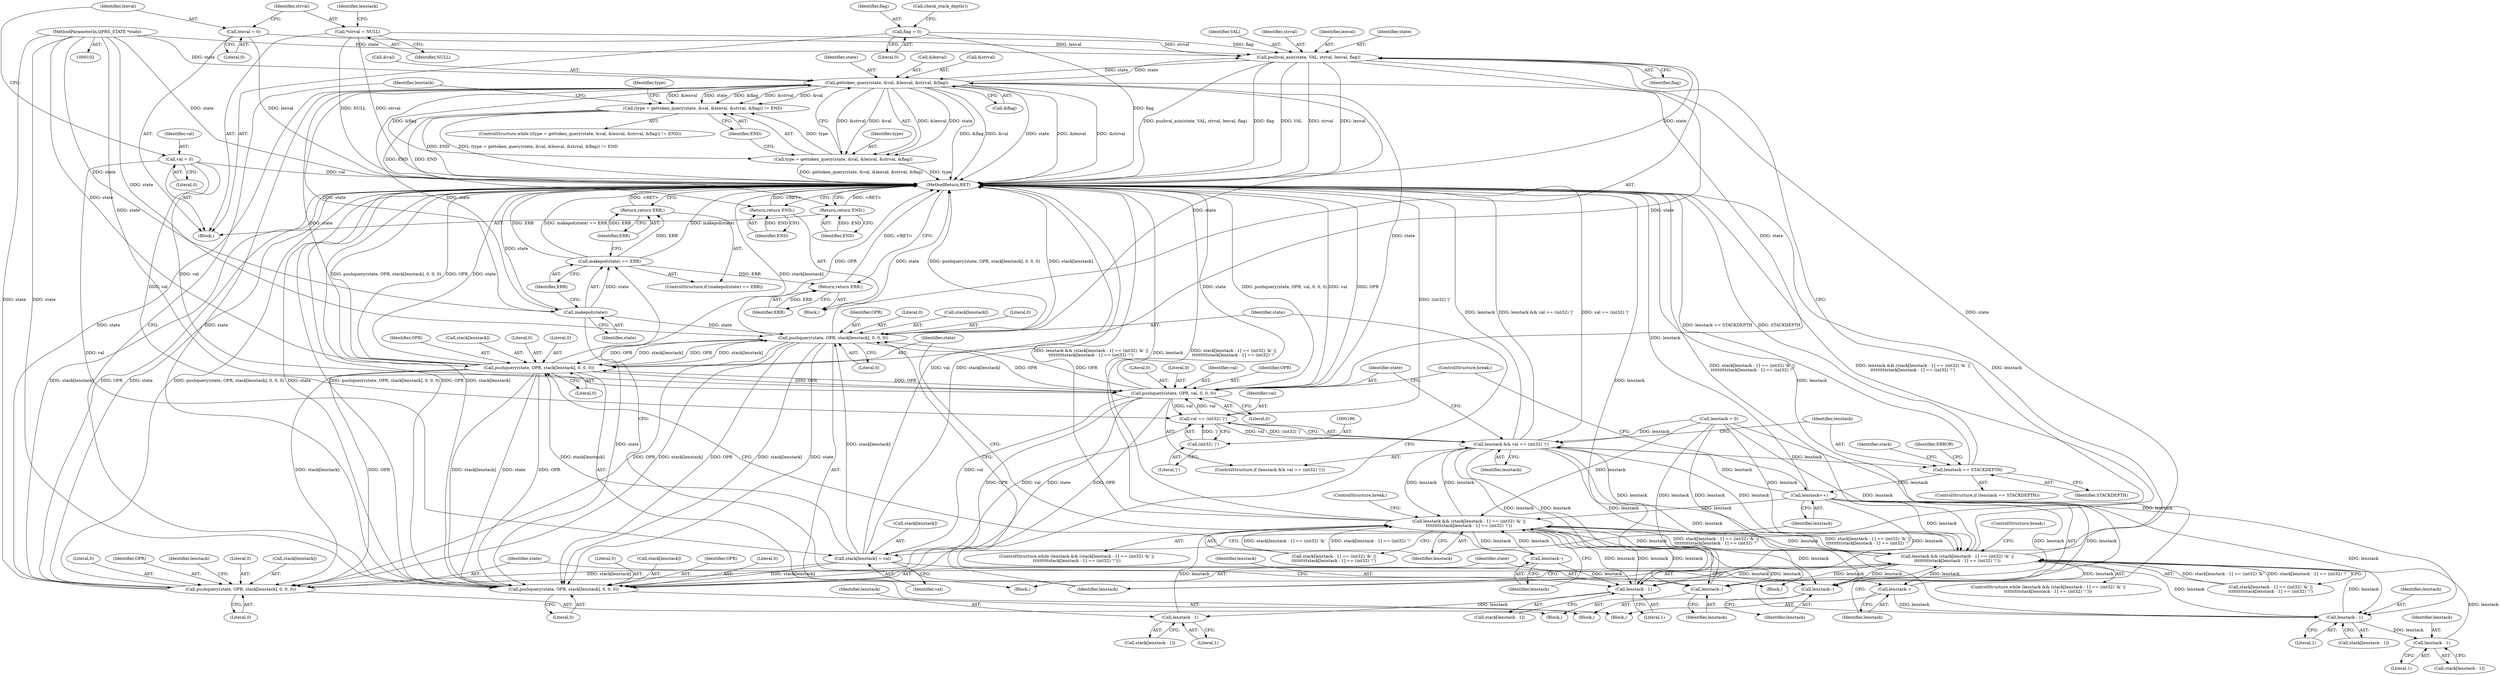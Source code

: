 digraph "0_postgres_31400a673325147e1205326008e32135a78b4d8a_10@pointer" {
"1000148" [label="(Call,pushval_asis(state, VAL, strval, lenval, flag))"];
"1000132" [label="(Call,gettoken_query(state, &val, &lenval, &strval, &flag))"];
"1000225" [label="(Call,makepol(state))"];
"1000103" [label="(MethodParameterIn,QPRS_STATE *state)"];
"1000179" [label="(Call,pushquery(state, OPR, stack[lenstack], 0, 0, 0))"];
"1000148" [label="(Call,pushval_asis(state, VAL, strval, lenval, flag))"];
"1000115" [label="(Call,*strval = NULL)"];
"1000111" [label="(Call,lenval = 0)"];
"1000124" [label="(Call,flag = 0)"];
"1000198" [label="(Call,pushquery(state, OPR, val, 0, 0, 0))"];
"1000255" [label="(Call,pushquery(state, OPR, stack[lenstack], 0, 0, 0))"];
"1000214" [label="(Call,stack[lenstack] = val)"];
"1000106" [label="(Call,val = 0)"];
"1000193" [label="(Call,val == (int32) '|')"];
"1000195" [label="(Call,(int32) '|')"];
"1000129" [label="(Call,(type = gettoken_query(state, &val, &lenval, &strval, &flag)) != END)"];
"1000280" [label="(Return,return END;)"];
"1000308" [label="(Return,return END;)"];
"1000130" [label="(Call,type = gettoken_query(state, &val, &lenval, &strval, &flag))"];
"1000191" [label="(Call,lenstack && val == (int32) '|')"];
"1000155" [label="(Call,lenstack && (stack[lenstack - 1] == (int32) '&' ||\n\t\t\t\t\t\t\t\t\tstack[lenstack - 1] == (int32) '!'))"];
"1000161" [label="(Call,lenstack - 1)"];
"1000170" [label="(Call,lenstack - 1)"];
"1000177" [label="(Call,lenstack--)"];
"1000231" [label="(Call,lenstack && (stack[lenstack - 1] == (int32) '&' ||\n\t\t\t\t\t\t\t\t\tstack[lenstack - 1] == (int32) '!'))"];
"1000237" [label="(Call,lenstack - 1)"];
"1000246" [label="(Call,lenstack - 1)"];
"1000253" [label="(Call,lenstack--)"];
"1000269" [label="(Call,lenstack--)"];
"1000297" [label="(Call,lenstack--)"];
"1000208" [label="(Call,lenstack == STACKDEPTH)"];
"1000219" [label="(Call,lenstack++)"];
"1000271" [label="(Call,pushquery(state, OPR, stack[lenstack], 0, 0, 0))"];
"1000299" [label="(Call,pushquery(state, OPR, stack[lenstack], 0, 0, 0))"];
"1000224" [label="(Call,makepol(state) == ERR)"];
"1000228" [label="(Return,return ERR;)"];
"1000292" [label="(Return,return ERR;)"];
"1000203" [label="(Literal,0)"];
"1000246" [label="(Call,lenstack - 1)"];
"1000248" [label="(Literal,1)"];
"1000142" [label="(Identifier,END)"];
"1000232" [label="(Identifier,lenstack)"];
"1000296" [label="(Block,)"];
"1000292" [label="(Return,return ERR;)"];
"1000257" [label="(Identifier,OPR)"];
"1000127" [label="(Call,check_stack_depth())"];
"1000298" [label="(Identifier,lenstack)"];
"1000145" [label="(Identifier,type)"];
"1000252" [label="(Block,)"];
"1000157" [label="(Call,stack[lenstack - 1] == (int32) '&' ||\n\t\t\t\t\t\t\t\t\tstack[lenstack - 1] == (int32) '!')"];
"1000262" [label="(Literal,0)"];
"1000126" [label="(Literal,0)"];
"1000204" [label="(Literal,0)"];
"1000192" [label="(Identifier,lenstack)"];
"1000194" [label="(Identifier,val)"];
"1000131" [label="(Identifier,type)"];
"1000215" [label="(Call,stack[lenstack])"];
"1000280" [label="(Return,return END;)"];
"1000309" [label="(Identifier,END)"];
"1000129" [label="(Call,(type = gettoken_query(state, &val, &lenval, &strval, &flag)) != END)"];
"1000263" [label="(Literal,0)"];
"1000163" [label="(Literal,1)"];
"1000170" [label="(Call,lenstack - 1)"];
"1000224" [label="(Call,makepol(state) == ERR)"];
"1000195" [label="(Call,(int32) '|')"];
"1000271" [label="(Call,pushquery(state, OPR, stack[lenstack], 0, 0, 0))"];
"1000140" [label="(Call,&flag)"];
"1000156" [label="(Identifier,lenstack)"];
"1000269" [label="(Call,lenstack--)"];
"1000268" [label="(Block,)"];
"1000295" [label="(Identifier,lenstack)"];
"1000136" [label="(Call,&lenval)"];
"1000155" [label="(Call,lenstack && (stack[lenstack - 1] == (int32) '&' ||\n\t\t\t\t\t\t\t\t\tstack[lenstack - 1] == (int32) '!'))"];
"1000103" [label="(MethodParameterIn,QPRS_STATE *state)"];
"1000176" [label="(Block,)"];
"1000223" [label="(ControlStructure,if (makepol(state) == ERR))"];
"1000255" [label="(Call,pushquery(state, OPR, stack[lenstack], 0, 0, 0))"];
"1000206" [label="(Block,)"];
"1000300" [label="(Identifier,state)"];
"1000108" [label="(Literal,0)"];
"1000207" [label="(ControlStructure,if (lenstack == STACKDEPTH))"];
"1000111" [label="(Call,lenval = 0)"];
"1000180" [label="(Identifier,state)"];
"1000149" [label="(Identifier,state)"];
"1000225" [label="(Call,makepol(state))"];
"1000138" [label="(Call,&strval)"];
"1000235" [label="(Call,stack[lenstack - 1])"];
"1000277" [label="(Literal,0)"];
"1000244" [label="(Call,stack[lenstack - 1])"];
"1000305" [label="(Literal,0)"];
"1000125" [label="(Identifier,flag)"];
"1000237" [label="(Call,lenstack - 1)"];
"1000153" [label="(Identifier,flag)"];
"1000221" [label="(ControlStructure,break;)"];
"1000279" [label="(Literal,0)"];
"1000150" [label="(Identifier,VAL)"];
"1000179" [label="(Call,pushquery(state, OPR, stack[lenstack], 0, 0, 0))"];
"1000199" [label="(Identifier,state)"];
"1000273" [label="(Identifier,OPR)"];
"1000230" [label="(ControlStructure,while (lenstack && (stack[lenstack - 1] == (int32) '&' ||\n\t\t\t\t\t\t\t\t\tstack[lenstack - 1] == (int32) '!')))"];
"1000124" [label="(Call,flag = 0)"];
"1000177" [label="(Call,lenstack--)"];
"1000310" [label="(MethodReturn,RET)"];
"1000307" [label="(Literal,0)"];
"1000113" [label="(Literal,0)"];
"1000220" [label="(Identifier,lenstack)"];
"1000115" [label="(Call,*strval = NULL)"];
"1000181" [label="(Identifier,OPR)"];
"1000299" [label="(Call,pushquery(state, OPR, stack[lenstack], 0, 0, 0))"];
"1000302" [label="(Call,stack[lenstack])"];
"1000154" [label="(ControlStructure,while (lenstack && (stack[lenstack - 1] == (int32) '&' ||\n\t\t\t\t\t\t\t\t\tstack[lenstack - 1] == (int32) '!')))"];
"1000226" [label="(Identifier,state)"];
"1000267" [label="(Identifier,lenstack)"];
"1000218" [label="(Identifier,val)"];
"1000270" [label="(Identifier,lenstack)"];
"1000191" [label="(Call,lenstack && val == (int32) '|')"];
"1000239" [label="(Literal,1)"];
"1000210" [label="(Identifier,STACKDEPTH)"];
"1000134" [label="(Call,&val)"];
"1000219" [label="(Call,lenstack++)"];
"1000202" [label="(Literal,0)"];
"1000151" [label="(Identifier,strval)"];
"1000148" [label="(Call,pushval_asis(state, VAL, strval, lenval, flag))"];
"1000297" [label="(Call,lenstack--)"];
"1000116" [label="(Identifier,strval)"];
"1000229" [label="(Identifier,ERR)"];
"1000198" [label="(Call,pushquery(state, OPR, val, 0, 0, 0))"];
"1000301" [label="(Identifier,OPR)"];
"1000256" [label="(Identifier,state)"];
"1000231" [label="(Call,lenstack && (stack[lenstack - 1] == (int32) '&' ||\n\t\t\t\t\t\t\t\t\tstack[lenstack - 1] == (int32) '!'))"];
"1000146" [label="(Block,)"];
"1000208" [label="(Call,lenstack == STACKDEPTH)"];
"1000254" [label="(Identifier,lenstack)"];
"1000117" [label="(Identifier,NULL)"];
"1000104" [label="(Block,)"];
"1000182" [label="(Call,stack[lenstack])"];
"1000306" [label="(Literal,0)"];
"1000209" [label="(Identifier,lenstack)"];
"1000121" [label="(Identifier,lenstack)"];
"1000238" [label="(Identifier,lenstack)"];
"1000152" [label="(Identifier,lenval)"];
"1000193" [label="(Call,val == (int32) '|')"];
"1000186" [label="(Literal,0)"];
"1000120" [label="(Call,lenstack = 0)"];
"1000197" [label="(Literal,'|')"];
"1000264" [label="(ControlStructure,break;)"];
"1000178" [label="(Identifier,lenstack)"];
"1000190" [label="(ControlStructure,if (lenstack && val == (int32) '|'))"];
"1000258" [label="(Call,stack[lenstack])"];
"1000278" [label="(Literal,0)"];
"1000216" [label="(Identifier,stack)"];
"1000233" [label="(Call,stack[lenstack - 1] == (int32) '&' ||\n\t\t\t\t\t\t\t\t\tstack[lenstack - 1] == (int32) '!')"];
"1000130" [label="(Call,type = gettoken_query(state, &val, &lenval, &strval, &flag))"];
"1000161" [label="(Call,lenstack - 1)"];
"1000133" [label="(Identifier,state)"];
"1000159" [label="(Call,stack[lenstack - 1])"];
"1000162" [label="(Identifier,lenstack)"];
"1000185" [label="(Literal,0)"];
"1000172" [label="(Literal,1)"];
"1000132" [label="(Call,gettoken_query(state, &val, &lenval, &strval, &flag))"];
"1000201" [label="(Identifier,val)"];
"1000200" [label="(Identifier,OPR)"];
"1000106" [label="(Call,val = 0)"];
"1000274" [label="(Call,stack[lenstack])"];
"1000227" [label="(Identifier,ERR)"];
"1000112" [label="(Identifier,lenval)"];
"1000293" [label="(Identifier,ERR)"];
"1000228" [label="(Return,return ERR;)"];
"1000212" [label="(Identifier,ERROR)"];
"1000308" [label="(Return,return END;)"];
"1000107" [label="(Identifier,val)"];
"1000128" [label="(ControlStructure,while ((type = gettoken_query(state, &val, &lenval, &strval, &flag)) != END))"];
"1000253" [label="(Call,lenstack--)"];
"1000168" [label="(Call,stack[lenstack - 1])"];
"1000261" [label="(Literal,0)"];
"1000188" [label="(ControlStructure,break;)"];
"1000272" [label="(Identifier,state)"];
"1000247" [label="(Identifier,lenstack)"];
"1000214" [label="(Call,stack[lenstack] = val)"];
"1000187" [label="(Literal,0)"];
"1000171" [label="(Identifier,lenstack)"];
"1000281" [label="(Identifier,END)"];
"1000148" -> "1000146"  [label="AST: "];
"1000148" -> "1000153"  [label="CFG: "];
"1000149" -> "1000148"  [label="AST: "];
"1000150" -> "1000148"  [label="AST: "];
"1000151" -> "1000148"  [label="AST: "];
"1000152" -> "1000148"  [label="AST: "];
"1000153" -> "1000148"  [label="AST: "];
"1000156" -> "1000148"  [label="CFG: "];
"1000148" -> "1000310"  [label="DDG: strval"];
"1000148" -> "1000310"  [label="DDG: lenval"];
"1000148" -> "1000310"  [label="DDG: state"];
"1000148" -> "1000310"  [label="DDG: pushval_asis(state, VAL, strval, lenval, flag)"];
"1000148" -> "1000310"  [label="DDG: flag"];
"1000148" -> "1000310"  [label="DDG: VAL"];
"1000148" -> "1000132"  [label="DDG: state"];
"1000132" -> "1000148"  [label="DDG: state"];
"1000103" -> "1000148"  [label="DDG: state"];
"1000115" -> "1000148"  [label="DDG: strval"];
"1000111" -> "1000148"  [label="DDG: lenval"];
"1000124" -> "1000148"  [label="DDG: flag"];
"1000148" -> "1000179"  [label="DDG: state"];
"1000148" -> "1000299"  [label="DDG: state"];
"1000132" -> "1000130"  [label="AST: "];
"1000132" -> "1000140"  [label="CFG: "];
"1000133" -> "1000132"  [label="AST: "];
"1000134" -> "1000132"  [label="AST: "];
"1000136" -> "1000132"  [label="AST: "];
"1000138" -> "1000132"  [label="AST: "];
"1000140" -> "1000132"  [label="AST: "];
"1000130" -> "1000132"  [label="CFG: "];
"1000132" -> "1000310"  [label="DDG: &flag"];
"1000132" -> "1000310"  [label="DDG: &val"];
"1000132" -> "1000310"  [label="DDG: state"];
"1000132" -> "1000310"  [label="DDG: &lenval"];
"1000132" -> "1000310"  [label="DDG: &strval"];
"1000132" -> "1000129"  [label="DDG: &lenval"];
"1000132" -> "1000129"  [label="DDG: state"];
"1000132" -> "1000129"  [label="DDG: &flag"];
"1000132" -> "1000129"  [label="DDG: &strval"];
"1000132" -> "1000129"  [label="DDG: &val"];
"1000132" -> "1000130"  [label="DDG: &lenval"];
"1000132" -> "1000130"  [label="DDG: state"];
"1000132" -> "1000130"  [label="DDG: &flag"];
"1000132" -> "1000130"  [label="DDG: &strval"];
"1000132" -> "1000130"  [label="DDG: &val"];
"1000225" -> "1000132"  [label="DDG: state"];
"1000179" -> "1000132"  [label="DDG: state"];
"1000198" -> "1000132"  [label="DDG: state"];
"1000255" -> "1000132"  [label="DDG: state"];
"1000103" -> "1000132"  [label="DDG: state"];
"1000132" -> "1000198"  [label="DDG: state"];
"1000132" -> "1000225"  [label="DDG: state"];
"1000132" -> "1000271"  [label="DDG: state"];
"1000132" -> "1000299"  [label="DDG: state"];
"1000225" -> "1000224"  [label="AST: "];
"1000225" -> "1000226"  [label="CFG: "];
"1000226" -> "1000225"  [label="AST: "];
"1000227" -> "1000225"  [label="CFG: "];
"1000225" -> "1000310"  [label="DDG: state"];
"1000225" -> "1000224"  [label="DDG: state"];
"1000103" -> "1000225"  [label="DDG: state"];
"1000225" -> "1000255"  [label="DDG: state"];
"1000225" -> "1000299"  [label="DDG: state"];
"1000103" -> "1000102"  [label="AST: "];
"1000103" -> "1000310"  [label="DDG: state"];
"1000103" -> "1000179"  [label="DDG: state"];
"1000103" -> "1000198"  [label="DDG: state"];
"1000103" -> "1000255"  [label="DDG: state"];
"1000103" -> "1000271"  [label="DDG: state"];
"1000103" -> "1000299"  [label="DDG: state"];
"1000179" -> "1000176"  [label="AST: "];
"1000179" -> "1000187"  [label="CFG: "];
"1000180" -> "1000179"  [label="AST: "];
"1000181" -> "1000179"  [label="AST: "];
"1000182" -> "1000179"  [label="AST: "];
"1000185" -> "1000179"  [label="AST: "];
"1000186" -> "1000179"  [label="AST: "];
"1000187" -> "1000179"  [label="AST: "];
"1000156" -> "1000179"  [label="CFG: "];
"1000179" -> "1000310"  [label="DDG: stack[lenstack]"];
"1000179" -> "1000310"  [label="DDG: pushquery(state, OPR, stack[lenstack], 0, 0, 0)"];
"1000179" -> "1000310"  [label="DDG: OPR"];
"1000179" -> "1000310"  [label="DDG: state"];
"1000198" -> "1000179"  [label="DDG: OPR"];
"1000255" -> "1000179"  [label="DDG: OPR"];
"1000255" -> "1000179"  [label="DDG: stack[lenstack]"];
"1000214" -> "1000179"  [label="DDG: stack[lenstack]"];
"1000179" -> "1000198"  [label="DDG: OPR"];
"1000179" -> "1000255"  [label="DDG: OPR"];
"1000179" -> "1000255"  [label="DDG: stack[lenstack]"];
"1000179" -> "1000271"  [label="DDG: OPR"];
"1000179" -> "1000271"  [label="DDG: stack[lenstack]"];
"1000179" -> "1000299"  [label="DDG: state"];
"1000179" -> "1000299"  [label="DDG: OPR"];
"1000179" -> "1000299"  [label="DDG: stack[lenstack]"];
"1000115" -> "1000104"  [label="AST: "];
"1000115" -> "1000117"  [label="CFG: "];
"1000116" -> "1000115"  [label="AST: "];
"1000117" -> "1000115"  [label="AST: "];
"1000121" -> "1000115"  [label="CFG: "];
"1000115" -> "1000310"  [label="DDG: NULL"];
"1000115" -> "1000310"  [label="DDG: strval"];
"1000111" -> "1000104"  [label="AST: "];
"1000111" -> "1000113"  [label="CFG: "];
"1000112" -> "1000111"  [label="AST: "];
"1000113" -> "1000111"  [label="AST: "];
"1000116" -> "1000111"  [label="CFG: "];
"1000111" -> "1000310"  [label="DDG: lenval"];
"1000124" -> "1000104"  [label="AST: "];
"1000124" -> "1000126"  [label="CFG: "];
"1000125" -> "1000124"  [label="AST: "];
"1000126" -> "1000124"  [label="AST: "];
"1000127" -> "1000124"  [label="CFG: "];
"1000124" -> "1000310"  [label="DDG: flag"];
"1000198" -> "1000190"  [label="AST: "];
"1000198" -> "1000204"  [label="CFG: "];
"1000199" -> "1000198"  [label="AST: "];
"1000200" -> "1000198"  [label="AST: "];
"1000201" -> "1000198"  [label="AST: "];
"1000202" -> "1000198"  [label="AST: "];
"1000203" -> "1000198"  [label="AST: "];
"1000204" -> "1000198"  [label="AST: "];
"1000221" -> "1000198"  [label="CFG: "];
"1000198" -> "1000310"  [label="DDG: val"];
"1000198" -> "1000310"  [label="DDG: OPR"];
"1000198" -> "1000310"  [label="DDG: state"];
"1000198" -> "1000310"  [label="DDG: pushquery(state, OPR, val, 0, 0, 0)"];
"1000198" -> "1000193"  [label="DDG: val"];
"1000255" -> "1000198"  [label="DDG: OPR"];
"1000106" -> "1000198"  [label="DDG: val"];
"1000193" -> "1000198"  [label="DDG: val"];
"1000198" -> "1000214"  [label="DDG: val"];
"1000198" -> "1000255"  [label="DDG: OPR"];
"1000198" -> "1000271"  [label="DDG: OPR"];
"1000198" -> "1000299"  [label="DDG: state"];
"1000198" -> "1000299"  [label="DDG: OPR"];
"1000255" -> "1000252"  [label="AST: "];
"1000255" -> "1000263"  [label="CFG: "];
"1000256" -> "1000255"  [label="AST: "];
"1000257" -> "1000255"  [label="AST: "];
"1000258" -> "1000255"  [label="AST: "];
"1000261" -> "1000255"  [label="AST: "];
"1000262" -> "1000255"  [label="AST: "];
"1000263" -> "1000255"  [label="AST: "];
"1000232" -> "1000255"  [label="CFG: "];
"1000255" -> "1000310"  [label="DDG: state"];
"1000255" -> "1000310"  [label="DDG: pushquery(state, OPR, stack[lenstack], 0, 0, 0)"];
"1000255" -> "1000310"  [label="DDG: stack[lenstack]"];
"1000255" -> "1000310"  [label="DDG: OPR"];
"1000214" -> "1000255"  [label="DDG: stack[lenstack]"];
"1000255" -> "1000271"  [label="DDG: OPR"];
"1000255" -> "1000271"  [label="DDG: stack[lenstack]"];
"1000255" -> "1000299"  [label="DDG: state"];
"1000255" -> "1000299"  [label="DDG: OPR"];
"1000255" -> "1000299"  [label="DDG: stack[lenstack]"];
"1000214" -> "1000206"  [label="AST: "];
"1000214" -> "1000218"  [label="CFG: "];
"1000215" -> "1000214"  [label="AST: "];
"1000218" -> "1000214"  [label="AST: "];
"1000220" -> "1000214"  [label="CFG: "];
"1000214" -> "1000310"  [label="DDG: val"];
"1000214" -> "1000310"  [label="DDG: stack[lenstack]"];
"1000106" -> "1000214"  [label="DDG: val"];
"1000193" -> "1000214"  [label="DDG: val"];
"1000214" -> "1000271"  [label="DDG: stack[lenstack]"];
"1000214" -> "1000299"  [label="DDG: stack[lenstack]"];
"1000106" -> "1000104"  [label="AST: "];
"1000106" -> "1000108"  [label="CFG: "];
"1000107" -> "1000106"  [label="AST: "];
"1000108" -> "1000106"  [label="AST: "];
"1000112" -> "1000106"  [label="CFG: "];
"1000106" -> "1000310"  [label="DDG: val"];
"1000106" -> "1000193"  [label="DDG: val"];
"1000193" -> "1000191"  [label="AST: "];
"1000193" -> "1000195"  [label="CFG: "];
"1000194" -> "1000193"  [label="AST: "];
"1000195" -> "1000193"  [label="AST: "];
"1000191" -> "1000193"  [label="CFG: "];
"1000193" -> "1000310"  [label="DDG: (int32) '|'"];
"1000193" -> "1000191"  [label="DDG: val"];
"1000193" -> "1000191"  [label="DDG: (int32) '|'"];
"1000195" -> "1000193"  [label="DDG: '|'"];
"1000195" -> "1000197"  [label="CFG: "];
"1000196" -> "1000195"  [label="AST: "];
"1000197" -> "1000195"  [label="AST: "];
"1000129" -> "1000128"  [label="AST: "];
"1000129" -> "1000142"  [label="CFG: "];
"1000130" -> "1000129"  [label="AST: "];
"1000142" -> "1000129"  [label="AST: "];
"1000145" -> "1000129"  [label="CFG: "];
"1000295" -> "1000129"  [label="CFG: "];
"1000129" -> "1000310"  [label="DDG: END"];
"1000129" -> "1000310"  [label="DDG: (type = gettoken_query(state, &val, &lenval, &strval, &flag)) != END"];
"1000130" -> "1000129"  [label="DDG: type"];
"1000129" -> "1000280"  [label="DDG: END"];
"1000129" -> "1000308"  [label="DDG: END"];
"1000280" -> "1000146"  [label="AST: "];
"1000280" -> "1000281"  [label="CFG: "];
"1000281" -> "1000280"  [label="AST: "];
"1000310" -> "1000280"  [label="CFG: "];
"1000280" -> "1000310"  [label="DDG: <RET>"];
"1000281" -> "1000280"  [label="DDG: END"];
"1000308" -> "1000104"  [label="AST: "];
"1000308" -> "1000309"  [label="CFG: "];
"1000309" -> "1000308"  [label="AST: "];
"1000310" -> "1000308"  [label="CFG: "];
"1000308" -> "1000310"  [label="DDG: <RET>"];
"1000309" -> "1000308"  [label="DDG: END"];
"1000131" -> "1000130"  [label="AST: "];
"1000142" -> "1000130"  [label="CFG: "];
"1000130" -> "1000310"  [label="DDG: gettoken_query(state, &val, &lenval, &strval, &flag)"];
"1000130" -> "1000310"  [label="DDG: type"];
"1000191" -> "1000190"  [label="AST: "];
"1000191" -> "1000192"  [label="CFG: "];
"1000192" -> "1000191"  [label="AST: "];
"1000199" -> "1000191"  [label="CFG: "];
"1000209" -> "1000191"  [label="CFG: "];
"1000191" -> "1000310"  [label="DDG: lenstack && val == (int32) '|'"];
"1000191" -> "1000310"  [label="DDG: val == (int32) '|'"];
"1000191" -> "1000310"  [label="DDG: lenstack"];
"1000191" -> "1000155"  [label="DDG: lenstack"];
"1000191" -> "1000161"  [label="DDG: lenstack"];
"1000120" -> "1000191"  [label="DDG: lenstack"];
"1000231" -> "1000191"  [label="DDG: lenstack"];
"1000219" -> "1000191"  [label="DDG: lenstack"];
"1000155" -> "1000191"  [label="DDG: lenstack"];
"1000191" -> "1000208"  [label="DDG: lenstack"];
"1000191" -> "1000231"  [label="DDG: lenstack"];
"1000191" -> "1000237"  [label="DDG: lenstack"];
"1000191" -> "1000269"  [label="DDG: lenstack"];
"1000191" -> "1000297"  [label="DDG: lenstack"];
"1000155" -> "1000154"  [label="AST: "];
"1000155" -> "1000156"  [label="CFG: "];
"1000155" -> "1000157"  [label="CFG: "];
"1000156" -> "1000155"  [label="AST: "];
"1000157" -> "1000155"  [label="AST: "];
"1000178" -> "1000155"  [label="CFG: "];
"1000188" -> "1000155"  [label="CFG: "];
"1000155" -> "1000310"  [label="DDG: stack[lenstack - 1] == (int32) '&' ||\n\t\t\t\t\t\t\t\t\tstack[lenstack - 1] == (int32) '!'"];
"1000155" -> "1000310"  [label="DDG: lenstack && (stack[lenstack - 1] == (int32) '&' ||\n\t\t\t\t\t\t\t\t\tstack[lenstack - 1] == (int32) '!')"];
"1000155" -> "1000310"  [label="DDG: lenstack"];
"1000177" -> "1000155"  [label="DDG: lenstack"];
"1000120" -> "1000155"  [label="DDG: lenstack"];
"1000231" -> "1000155"  [label="DDG: lenstack"];
"1000231" -> "1000155"  [label="DDG: stack[lenstack - 1] == (int32) '&' ||\n\t\t\t\t\t\t\t\t\tstack[lenstack - 1] == (int32) '!'"];
"1000161" -> "1000155"  [label="DDG: lenstack"];
"1000219" -> "1000155"  [label="DDG: lenstack"];
"1000170" -> "1000155"  [label="DDG: lenstack"];
"1000157" -> "1000155"  [label="DDG: stack[lenstack - 1] == (int32) '&'"];
"1000157" -> "1000155"  [label="DDG: stack[lenstack - 1] == (int32) '!'"];
"1000155" -> "1000161"  [label="DDG: lenstack"];
"1000155" -> "1000177"  [label="DDG: lenstack"];
"1000155" -> "1000231"  [label="DDG: lenstack"];
"1000155" -> "1000231"  [label="DDG: stack[lenstack - 1] == (int32) '&' ||\n\t\t\t\t\t\t\t\t\tstack[lenstack - 1] == (int32) '!'"];
"1000155" -> "1000237"  [label="DDG: lenstack"];
"1000155" -> "1000269"  [label="DDG: lenstack"];
"1000155" -> "1000297"  [label="DDG: lenstack"];
"1000161" -> "1000159"  [label="AST: "];
"1000161" -> "1000163"  [label="CFG: "];
"1000162" -> "1000161"  [label="AST: "];
"1000163" -> "1000161"  [label="AST: "];
"1000159" -> "1000161"  [label="CFG: "];
"1000177" -> "1000161"  [label="DDG: lenstack"];
"1000120" -> "1000161"  [label="DDG: lenstack"];
"1000231" -> "1000161"  [label="DDG: lenstack"];
"1000219" -> "1000161"  [label="DDG: lenstack"];
"1000161" -> "1000170"  [label="DDG: lenstack"];
"1000170" -> "1000168"  [label="AST: "];
"1000170" -> "1000172"  [label="CFG: "];
"1000171" -> "1000170"  [label="AST: "];
"1000172" -> "1000170"  [label="AST: "];
"1000168" -> "1000170"  [label="CFG: "];
"1000177" -> "1000176"  [label="AST: "];
"1000177" -> "1000178"  [label="CFG: "];
"1000178" -> "1000177"  [label="AST: "];
"1000180" -> "1000177"  [label="CFG: "];
"1000231" -> "1000230"  [label="AST: "];
"1000231" -> "1000232"  [label="CFG: "];
"1000231" -> "1000233"  [label="CFG: "];
"1000232" -> "1000231"  [label="AST: "];
"1000233" -> "1000231"  [label="AST: "];
"1000254" -> "1000231"  [label="CFG: "];
"1000264" -> "1000231"  [label="CFG: "];
"1000231" -> "1000310"  [label="DDG: stack[lenstack - 1] == (int32) '&' ||\n\t\t\t\t\t\t\t\t\tstack[lenstack - 1] == (int32) '!'"];
"1000231" -> "1000310"  [label="DDG: lenstack && (stack[lenstack - 1] == (int32) '&' ||\n\t\t\t\t\t\t\t\t\tstack[lenstack - 1] == (int32) '!')"];
"1000231" -> "1000310"  [label="DDG: lenstack"];
"1000120" -> "1000231"  [label="DDG: lenstack"];
"1000219" -> "1000231"  [label="DDG: lenstack"];
"1000246" -> "1000231"  [label="DDG: lenstack"];
"1000237" -> "1000231"  [label="DDG: lenstack"];
"1000253" -> "1000231"  [label="DDG: lenstack"];
"1000233" -> "1000231"  [label="DDG: stack[lenstack - 1] == (int32) '&'"];
"1000233" -> "1000231"  [label="DDG: stack[lenstack - 1] == (int32) '!'"];
"1000231" -> "1000237"  [label="DDG: lenstack"];
"1000231" -> "1000253"  [label="DDG: lenstack"];
"1000231" -> "1000269"  [label="DDG: lenstack"];
"1000231" -> "1000297"  [label="DDG: lenstack"];
"1000237" -> "1000235"  [label="AST: "];
"1000237" -> "1000239"  [label="CFG: "];
"1000238" -> "1000237"  [label="AST: "];
"1000239" -> "1000237"  [label="AST: "];
"1000235" -> "1000237"  [label="CFG: "];
"1000253" -> "1000237"  [label="DDG: lenstack"];
"1000120" -> "1000237"  [label="DDG: lenstack"];
"1000219" -> "1000237"  [label="DDG: lenstack"];
"1000237" -> "1000246"  [label="DDG: lenstack"];
"1000246" -> "1000244"  [label="AST: "];
"1000246" -> "1000248"  [label="CFG: "];
"1000247" -> "1000246"  [label="AST: "];
"1000248" -> "1000246"  [label="AST: "];
"1000244" -> "1000246"  [label="CFG: "];
"1000253" -> "1000252"  [label="AST: "];
"1000253" -> "1000254"  [label="CFG: "];
"1000254" -> "1000253"  [label="AST: "];
"1000256" -> "1000253"  [label="CFG: "];
"1000269" -> "1000268"  [label="AST: "];
"1000269" -> "1000270"  [label="CFG: "];
"1000270" -> "1000269"  [label="AST: "];
"1000272" -> "1000269"  [label="CFG: "];
"1000269" -> "1000310"  [label="DDG: lenstack"];
"1000120" -> "1000269"  [label="DDG: lenstack"];
"1000219" -> "1000269"  [label="DDG: lenstack"];
"1000297" -> "1000296"  [label="AST: "];
"1000297" -> "1000298"  [label="CFG: "];
"1000298" -> "1000297"  [label="AST: "];
"1000300" -> "1000297"  [label="CFG: "];
"1000297" -> "1000310"  [label="DDG: lenstack"];
"1000120" -> "1000297"  [label="DDG: lenstack"];
"1000219" -> "1000297"  [label="DDG: lenstack"];
"1000208" -> "1000207"  [label="AST: "];
"1000208" -> "1000210"  [label="CFG: "];
"1000209" -> "1000208"  [label="AST: "];
"1000210" -> "1000208"  [label="AST: "];
"1000212" -> "1000208"  [label="CFG: "];
"1000216" -> "1000208"  [label="CFG: "];
"1000208" -> "1000310"  [label="DDG: STACKDEPTH"];
"1000208" -> "1000310"  [label="DDG: lenstack == STACKDEPTH"];
"1000208" -> "1000219"  [label="DDG: lenstack"];
"1000219" -> "1000206"  [label="AST: "];
"1000219" -> "1000220"  [label="CFG: "];
"1000220" -> "1000219"  [label="AST: "];
"1000221" -> "1000219"  [label="CFG: "];
"1000219" -> "1000310"  [label="DDG: lenstack"];
"1000271" -> "1000268"  [label="AST: "];
"1000271" -> "1000279"  [label="CFG: "];
"1000272" -> "1000271"  [label="AST: "];
"1000273" -> "1000271"  [label="AST: "];
"1000274" -> "1000271"  [label="AST: "];
"1000277" -> "1000271"  [label="AST: "];
"1000278" -> "1000271"  [label="AST: "];
"1000279" -> "1000271"  [label="AST: "];
"1000267" -> "1000271"  [label="CFG: "];
"1000271" -> "1000310"  [label="DDG: stack[lenstack]"];
"1000271" -> "1000310"  [label="DDG: OPR"];
"1000271" -> "1000310"  [label="DDG: state"];
"1000271" -> "1000310"  [label="DDG: pushquery(state, OPR, stack[lenstack], 0, 0, 0)"];
"1000299" -> "1000296"  [label="AST: "];
"1000299" -> "1000307"  [label="CFG: "];
"1000300" -> "1000299"  [label="AST: "];
"1000301" -> "1000299"  [label="AST: "];
"1000302" -> "1000299"  [label="AST: "];
"1000305" -> "1000299"  [label="AST: "];
"1000306" -> "1000299"  [label="AST: "];
"1000307" -> "1000299"  [label="AST: "];
"1000295" -> "1000299"  [label="CFG: "];
"1000299" -> "1000310"  [label="DDG: pushquery(state, OPR, stack[lenstack], 0, 0, 0)"];
"1000299" -> "1000310"  [label="DDG: OPR"];
"1000299" -> "1000310"  [label="DDG: stack[lenstack]"];
"1000299" -> "1000310"  [label="DDG: state"];
"1000224" -> "1000223"  [label="AST: "];
"1000224" -> "1000227"  [label="CFG: "];
"1000227" -> "1000224"  [label="AST: "];
"1000229" -> "1000224"  [label="CFG: "];
"1000232" -> "1000224"  [label="CFG: "];
"1000224" -> "1000310"  [label="DDG: makepol(state)"];
"1000224" -> "1000310"  [label="DDG: ERR"];
"1000224" -> "1000310"  [label="DDG: makepol(state) == ERR"];
"1000224" -> "1000228"  [label="DDG: ERR"];
"1000224" -> "1000292"  [label="DDG: ERR"];
"1000228" -> "1000223"  [label="AST: "];
"1000228" -> "1000229"  [label="CFG: "];
"1000229" -> "1000228"  [label="AST: "];
"1000310" -> "1000228"  [label="CFG: "];
"1000228" -> "1000310"  [label="DDG: <RET>"];
"1000229" -> "1000228"  [label="DDG: ERR"];
"1000292" -> "1000146"  [label="AST: "];
"1000292" -> "1000293"  [label="CFG: "];
"1000293" -> "1000292"  [label="AST: "];
"1000310" -> "1000292"  [label="CFG: "];
"1000292" -> "1000310"  [label="DDG: <RET>"];
"1000293" -> "1000292"  [label="DDG: ERR"];
}

